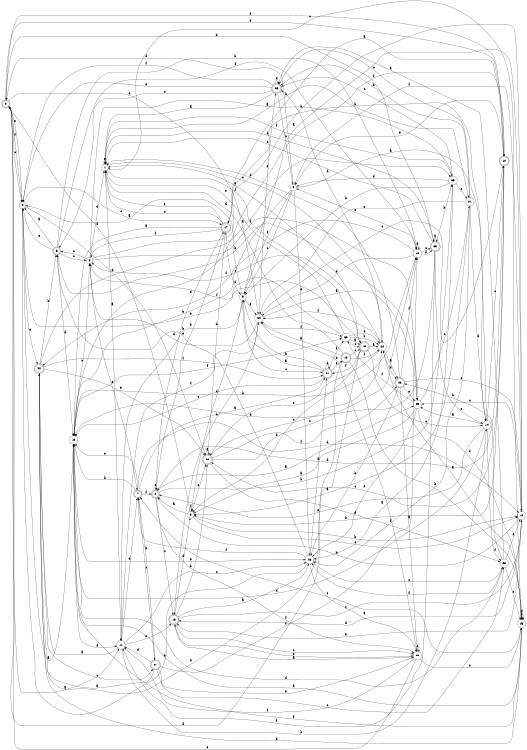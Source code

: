 digraph n30_4 {
__start0 [label="" shape="none"];

rankdir=LR;
size="8,5";

s0 [style="rounded,filled", color="black", fillcolor="white" shape="doublecircle", label="0"];
s1 [style="filled", color="black", fillcolor="white" shape="circle", label="1"];
s2 [style="rounded,filled", color="black", fillcolor="white" shape="doublecircle", label="2"];
s3 [style="filled", color="black", fillcolor="white" shape="circle", label="3"];
s4 [style="filled", color="black", fillcolor="white" shape="circle", label="4"];
s5 [style="filled", color="black", fillcolor="white" shape="circle", label="5"];
s6 [style="rounded,filled", color="black", fillcolor="white" shape="doublecircle", label="6"];
s7 [style="rounded,filled", color="black", fillcolor="white" shape="doublecircle", label="7"];
s8 [style="filled", color="black", fillcolor="white" shape="circle", label="8"];
s9 [style="filled", color="black", fillcolor="white" shape="circle", label="9"];
s10 [style="rounded,filled", color="black", fillcolor="white" shape="doublecircle", label="10"];
s11 [style="filled", color="black", fillcolor="white" shape="circle", label="11"];
s12 [style="rounded,filled", color="black", fillcolor="white" shape="doublecircle", label="12"];
s13 [style="filled", color="black", fillcolor="white" shape="circle", label="13"];
s14 [style="filled", color="black", fillcolor="white" shape="circle", label="14"];
s15 [style="rounded,filled", color="black", fillcolor="white" shape="doublecircle", label="15"];
s16 [style="rounded,filled", color="black", fillcolor="white" shape="doublecircle", label="16"];
s17 [style="rounded,filled", color="black", fillcolor="white" shape="doublecircle", label="17"];
s18 [style="filled", color="black", fillcolor="white" shape="circle", label="18"];
s19 [style="filled", color="black", fillcolor="white" shape="circle", label="19"];
s20 [style="filled", color="black", fillcolor="white" shape="circle", label="20"];
s21 [style="filled", color="black", fillcolor="white" shape="circle", label="21"];
s22 [style="rounded,filled", color="black", fillcolor="white" shape="doublecircle", label="22"];
s23 [style="rounded,filled", color="black", fillcolor="white" shape="doublecircle", label="23"];
s24 [style="filled", color="black", fillcolor="white" shape="circle", label="24"];
s25 [style="filled", color="black", fillcolor="white" shape="circle", label="25"];
s26 [style="filled", color="black", fillcolor="white" shape="circle", label="26"];
s27 [style="rounded,filled", color="black", fillcolor="white" shape="doublecircle", label="27"];
s28 [style="filled", color="black", fillcolor="white" shape="circle", label="28"];
s29 [style="filled", color="black", fillcolor="white" shape="circle", label="29"];
s30 [style="filled", color="black", fillcolor="white" shape="circle", label="30"];
s31 [style="rounded,filled", color="black", fillcolor="white" shape="doublecircle", label="31"];
s32 [style="rounded,filled", color="black", fillcolor="white" shape="doublecircle", label="32"];
s33 [style="rounded,filled", color="black", fillcolor="white" shape="doublecircle", label="33"];
s34 [style="filled", color="black", fillcolor="white" shape="circle", label="34"];
s35 [style="filled", color="black", fillcolor="white" shape="circle", label="35"];
s36 [style="rounded,filled", color="black", fillcolor="white" shape="doublecircle", label="36"];
s0 -> s11 [label="a"];
s0 -> s33 [label="b"];
s0 -> s4 [label="c"];
s0 -> s34 [label="d"];
s0 -> s4 [label="e"];
s0 -> s10 [label="f"];
s1 -> s11 [label="a"];
s1 -> s21 [label="b"];
s1 -> s24 [label="c"];
s1 -> s33 [label="d"];
s1 -> s1 [label="e"];
s1 -> s15 [label="f"];
s2 -> s29 [label="a"];
s2 -> s35 [label="b"];
s2 -> s16 [label="c"];
s2 -> s17 [label="d"];
s2 -> s2 [label="e"];
s2 -> s20 [label="f"];
s3 -> s2 [label="a"];
s3 -> s13 [label="b"];
s3 -> s13 [label="c"];
s3 -> s0 [label="d"];
s3 -> s22 [label="e"];
s3 -> s3 [label="f"];
s4 -> s19 [label="a"];
s4 -> s15 [label="b"];
s4 -> s17 [label="c"];
s4 -> s22 [label="d"];
s4 -> s32 [label="e"];
s4 -> s0 [label="f"];
s5 -> s4 [label="a"];
s5 -> s11 [label="b"];
s5 -> s31 [label="c"];
s5 -> s3 [label="d"];
s5 -> s34 [label="e"];
s5 -> s10 [label="f"];
s6 -> s4 [label="a"];
s6 -> s18 [label="b"];
s6 -> s8 [label="c"];
s6 -> s19 [label="d"];
s6 -> s4 [label="e"];
s6 -> s18 [label="f"];
s7 -> s31 [label="a"];
s7 -> s19 [label="b"];
s7 -> s27 [label="c"];
s7 -> s13 [label="d"];
s7 -> s19 [label="e"];
s7 -> s2 [label="f"];
s8 -> s35 [label="a"];
s8 -> s13 [label="b"];
s8 -> s6 [label="c"];
s8 -> s1 [label="d"];
s8 -> s7 [label="e"];
s8 -> s29 [label="f"];
s9 -> s14 [label="a"];
s9 -> s19 [label="b"];
s9 -> s5 [label="c"];
s9 -> s0 [label="d"];
s9 -> s26 [label="e"];
s9 -> s5 [label="f"];
s10 -> s17 [label="a"];
s10 -> s3 [label="b"];
s10 -> s22 [label="c"];
s10 -> s2 [label="d"];
s10 -> s9 [label="e"];
s10 -> s0 [label="f"];
s11 -> s32 [label="a"];
s11 -> s14 [label="b"];
s11 -> s26 [label="c"];
s11 -> s7 [label="d"];
s11 -> s16 [label="e"];
s11 -> s34 [label="f"];
s12 -> s34 [label="a"];
s12 -> s25 [label="b"];
s12 -> s15 [label="c"];
s12 -> s1 [label="d"];
s12 -> s32 [label="e"];
s12 -> s24 [label="f"];
s13 -> s19 [label="a"];
s13 -> s2 [label="b"];
s13 -> s29 [label="c"];
s13 -> s16 [label="d"];
s13 -> s16 [label="e"];
s13 -> s9 [label="f"];
s14 -> s29 [label="a"];
s14 -> s17 [label="b"];
s14 -> s10 [label="c"];
s14 -> s19 [label="d"];
s14 -> s2 [label="e"];
s14 -> s28 [label="f"];
s15 -> s24 [label="a"];
s15 -> s3 [label="b"];
s15 -> s14 [label="c"];
s15 -> s0 [label="d"];
s15 -> s1 [label="e"];
s15 -> s31 [label="f"];
s16 -> s26 [label="a"];
s16 -> s22 [label="b"];
s16 -> s20 [label="c"];
s16 -> s3 [label="d"];
s16 -> s20 [label="e"];
s16 -> s13 [label="f"];
s17 -> s19 [label="a"];
s17 -> s2 [label="b"];
s17 -> s1 [label="c"];
s17 -> s5 [label="d"];
s17 -> s1 [label="e"];
s17 -> s8 [label="f"];
s18 -> s18 [label="a"];
s18 -> s34 [label="b"];
s18 -> s33 [label="c"];
s18 -> s33 [label="d"];
s18 -> s9 [label="e"];
s18 -> s32 [label="f"];
s19 -> s25 [label="a"];
s19 -> s18 [label="b"];
s19 -> s8 [label="c"];
s19 -> s11 [label="d"];
s19 -> s26 [label="e"];
s19 -> s30 [label="f"];
s20 -> s16 [label="a"];
s20 -> s34 [label="b"];
s20 -> s25 [label="c"];
s20 -> s20 [label="d"];
s20 -> s0 [label="e"];
s20 -> s11 [label="f"];
s21 -> s3 [label="a"];
s21 -> s36 [label="b"];
s21 -> s36 [label="c"];
s21 -> s14 [label="d"];
s21 -> s34 [label="e"];
s21 -> s26 [label="f"];
s22 -> s22 [label="a"];
s22 -> s17 [label="b"];
s22 -> s18 [label="c"];
s22 -> s28 [label="d"];
s22 -> s24 [label="e"];
s22 -> s23 [label="f"];
s23 -> s20 [label="a"];
s23 -> s26 [label="b"];
s23 -> s13 [label="c"];
s23 -> s1 [label="d"];
s23 -> s29 [label="e"];
s23 -> s18 [label="f"];
s24 -> s23 [label="a"];
s24 -> s23 [label="b"];
s24 -> s8 [label="c"];
s24 -> s36 [label="d"];
s24 -> s22 [label="e"];
s24 -> s34 [label="f"];
s25 -> s24 [label="a"];
s25 -> s25 [label="b"];
s25 -> s1 [label="c"];
s25 -> s25 [label="d"];
s25 -> s7 [label="e"];
s25 -> s19 [label="f"];
s26 -> s20 [label="a"];
s26 -> s4 [label="b"];
s26 -> s28 [label="c"];
s26 -> s31 [label="d"];
s26 -> s6 [label="e"];
s26 -> s7 [label="f"];
s27 -> s32 [label="a"];
s27 -> s7 [label="b"];
s27 -> s28 [label="c"];
s27 -> s11 [label="d"];
s27 -> s20 [label="e"];
s27 -> s18 [label="f"];
s28 -> s36 [label="a"];
s28 -> s23 [label="b"];
s28 -> s25 [label="c"];
s28 -> s19 [label="d"];
s28 -> s13 [label="e"];
s28 -> s26 [label="f"];
s29 -> s3 [label="a"];
s29 -> s6 [label="b"];
s29 -> s21 [label="c"];
s29 -> s25 [label="d"];
s29 -> s26 [label="e"];
s29 -> s30 [label="f"];
s30 -> s15 [label="a"];
s30 -> s24 [label="b"];
s30 -> s15 [label="c"];
s30 -> s24 [label="d"];
s30 -> s1 [label="e"];
s30 -> s8 [label="f"];
s31 -> s5 [label="a"];
s31 -> s5 [label="b"];
s31 -> s19 [label="c"];
s31 -> s31 [label="d"];
s31 -> s12 [label="e"];
s31 -> s30 [label="f"];
s32 -> s35 [label="a"];
s32 -> s6 [label="b"];
s32 -> s27 [label="c"];
s32 -> s25 [label="d"];
s32 -> s22 [label="e"];
s32 -> s31 [label="f"];
s33 -> s33 [label="a"];
s33 -> s35 [label="b"];
s33 -> s1 [label="c"];
s33 -> s19 [label="d"];
s33 -> s14 [label="e"];
s33 -> s11 [label="f"];
s34 -> s29 [label="a"];
s34 -> s16 [label="b"];
s34 -> s10 [label="c"];
s34 -> s8 [label="d"];
s34 -> s36 [label="e"];
s34 -> s30 [label="f"];
s35 -> s26 [label="a"];
s35 -> s5 [label="b"];
s35 -> s36 [label="c"];
s35 -> s9 [label="d"];
s35 -> s21 [label="e"];
s35 -> s1 [label="f"];
s36 -> s1 [label="a"];
s36 -> s9 [label="b"];
s36 -> s6 [label="c"];
s36 -> s36 [label="d"];
s36 -> s4 [label="e"];
s36 -> s4 [label="f"];

}